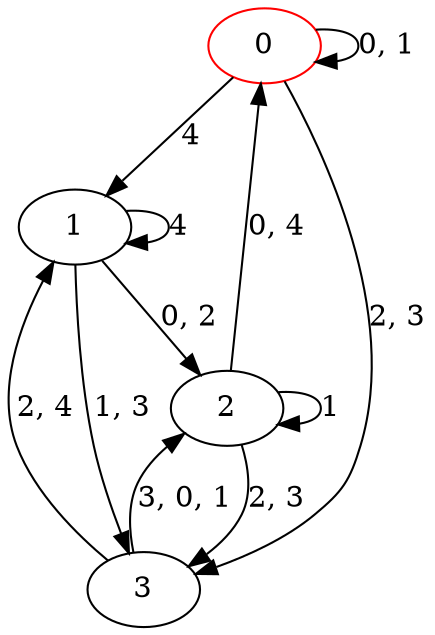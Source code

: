 digraph g {
0 [label= "0"] [color="red"];
1 [label= "1"];
2 [label= "2"];
3 [label= "3"];
0 -> 1[label= "4"];
1 -> 1[label= "4"];
2 -> 2[label= "1"];
0 -> 0[label= "0, 1"];
0 -> 3[label= "2, 3"];
1 -> 2[label= "0, 2"];
1 -> 3[label= "1, 3"];
2 -> 0[label= "0, 4"];
2 -> 3[label= "2, 3"];
3 -> 1[label= "2, 4"];
3 -> 2[label= "3, 0, 1"];
}
